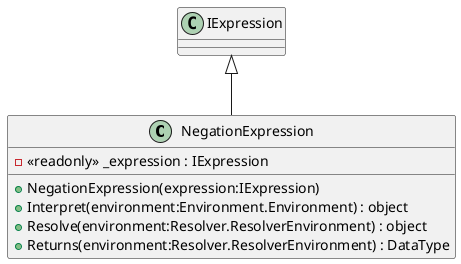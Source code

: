 @startuml
class NegationExpression {
    - <<readonly>> _expression : IExpression
    + NegationExpression(expression:IExpression)
    + Interpret(environment:Environment.Environment) : object
    + Resolve(environment:Resolver.ResolverEnvironment) : object
    + Returns(environment:Resolver.ResolverEnvironment) : DataType
}
IExpression <|-- NegationExpression
@enduml
